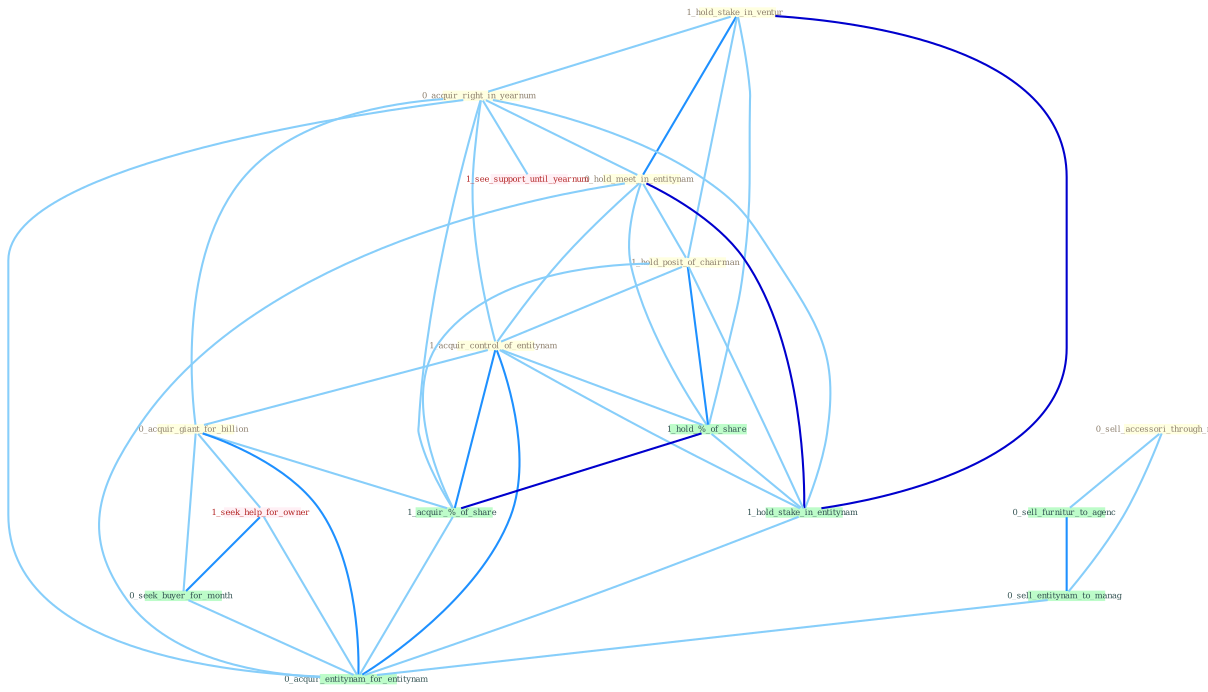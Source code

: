 Graph G{ 
    node
    [shape=polygon,style=filled,width=.5,height=.06,color="#BDFCC9",fixedsize=true,fontsize=4,
    fontcolor="#2f4f4f"];
    {node
    [color="#ffffe0", fontcolor="#8b7d6b"] "1_hold_stake_in_ventur " "0_acquir_right_in_yearnum " "0_hold_meet_in_entitynam " "1_hold_posit_of_chairman " "1_acquir_control_of_entitynam " "0_sell_accessori_through_mail " "0_acquir_giant_for_billion "}
{node [color="#fff0f5", fontcolor="#b22222"] "1_seek_help_for_owner " "1_see_support_until_yearnum "}
edge [color="#B0E2FF"];

	"1_hold_stake_in_ventur " -- "0_acquir_right_in_yearnum " [w="1", color="#87cefa" ];
	"1_hold_stake_in_ventur " -- "0_hold_meet_in_entitynam " [w="2", color="#1e90ff" , len=0.8];
	"1_hold_stake_in_ventur " -- "1_hold_posit_of_chairman " [w="1", color="#87cefa" ];
	"1_hold_stake_in_ventur " -- "1_hold_%_of_share " [w="1", color="#87cefa" ];
	"1_hold_stake_in_ventur " -- "1_hold_stake_in_entitynam " [w="3", color="#0000cd" , len=0.6];
	"0_acquir_right_in_yearnum " -- "0_hold_meet_in_entitynam " [w="1", color="#87cefa" ];
	"0_acquir_right_in_yearnum " -- "1_acquir_control_of_entitynam " [w="1", color="#87cefa" ];
	"0_acquir_right_in_yearnum " -- "0_acquir_giant_for_billion " [w="1", color="#87cefa" ];
	"0_acquir_right_in_yearnum " -- "1_hold_stake_in_entitynam " [w="1", color="#87cefa" ];
	"0_acquir_right_in_yearnum " -- "1_acquir_%_of_share " [w="1", color="#87cefa" ];
	"0_acquir_right_in_yearnum " -- "1_see_support_until_yearnum " [w="1", color="#87cefa" ];
	"0_acquir_right_in_yearnum " -- "0_acquir_entitynam_for_entitynam " [w="1", color="#87cefa" ];
	"0_hold_meet_in_entitynam " -- "1_hold_posit_of_chairman " [w="1", color="#87cefa" ];
	"0_hold_meet_in_entitynam " -- "1_acquir_control_of_entitynam " [w="1", color="#87cefa" ];
	"0_hold_meet_in_entitynam " -- "1_hold_%_of_share " [w="1", color="#87cefa" ];
	"0_hold_meet_in_entitynam " -- "1_hold_stake_in_entitynam " [w="3", color="#0000cd" , len=0.6];
	"0_hold_meet_in_entitynam " -- "0_acquir_entitynam_for_entitynam " [w="1", color="#87cefa" ];
	"1_hold_posit_of_chairman " -- "1_acquir_control_of_entitynam " [w="1", color="#87cefa" ];
	"1_hold_posit_of_chairman " -- "1_hold_%_of_share " [w="2", color="#1e90ff" , len=0.8];
	"1_hold_posit_of_chairman " -- "1_hold_stake_in_entitynam " [w="1", color="#87cefa" ];
	"1_hold_posit_of_chairman " -- "1_acquir_%_of_share " [w="1", color="#87cefa" ];
	"1_acquir_control_of_entitynam " -- "0_acquir_giant_for_billion " [w="1", color="#87cefa" ];
	"1_acquir_control_of_entitynam " -- "1_hold_%_of_share " [w="1", color="#87cefa" ];
	"1_acquir_control_of_entitynam " -- "1_hold_stake_in_entitynam " [w="1", color="#87cefa" ];
	"1_acquir_control_of_entitynam " -- "1_acquir_%_of_share " [w="2", color="#1e90ff" , len=0.8];
	"1_acquir_control_of_entitynam " -- "0_acquir_entitynam_for_entitynam " [w="2", color="#1e90ff" , len=0.8];
	"0_sell_accessori_through_mail " -- "0_sell_furnitur_to_agenc " [w="1", color="#87cefa" ];
	"0_sell_accessori_through_mail " -- "0_sell_entitynam_to_manag " [w="1", color="#87cefa" ];
	"0_acquir_giant_for_billion " -- "1_seek_help_for_owner " [w="1", color="#87cefa" ];
	"0_acquir_giant_for_billion " -- "0_seek_buyer_for_month " [w="1", color="#87cefa" ];
	"0_acquir_giant_for_billion " -- "1_acquir_%_of_share " [w="1", color="#87cefa" ];
	"0_acquir_giant_for_billion " -- "0_acquir_entitynam_for_entitynam " [w="2", color="#1e90ff" , len=0.8];
	"1_hold_%_of_share " -- "1_hold_stake_in_entitynam " [w="1", color="#87cefa" ];
	"1_hold_%_of_share " -- "1_acquir_%_of_share " [w="3", color="#0000cd" , len=0.6];
	"1_hold_stake_in_entitynam " -- "0_acquir_entitynam_for_entitynam " [w="1", color="#87cefa" ];
	"1_seek_help_for_owner " -- "0_seek_buyer_for_month " [w="2", color="#1e90ff" , len=0.8];
	"1_seek_help_for_owner " -- "0_acquir_entitynam_for_entitynam " [w="1", color="#87cefa" ];
	"0_seek_buyer_for_month " -- "0_acquir_entitynam_for_entitynam " [w="1", color="#87cefa" ];
	"1_acquir_%_of_share " -- "0_acquir_entitynam_for_entitynam " [w="1", color="#87cefa" ];
	"0_sell_furnitur_to_agenc " -- "0_sell_entitynam_to_manag " [w="2", color="#1e90ff" , len=0.8];
	"0_sell_entitynam_to_manag " -- "0_acquir_entitynam_for_entitynam " [w="1", color="#87cefa" ];
}